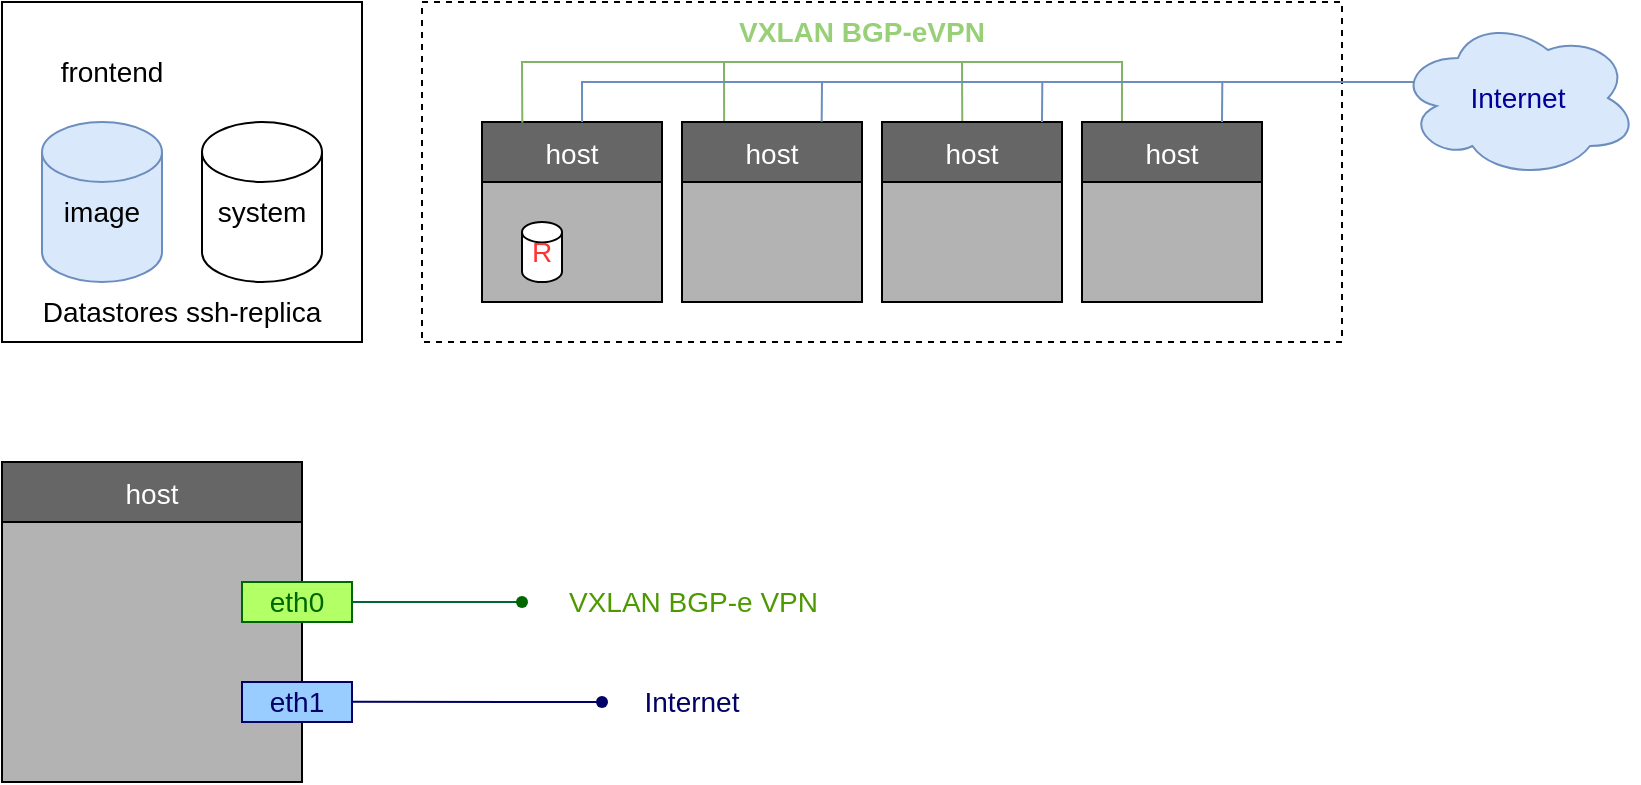 <mxfile version="17.4.2" type="device"><diagram name="Page-1" id="c7558073-3199-34d8-9f00-42111426c3f3"><mxGraphModel dx="1648" dy="859" grid="1" gridSize="10" guides="1" tooltips="1" connect="1" arrows="1" fold="1" page="1" pageScale="1" pageWidth="826" pageHeight="1169" background="none" math="0" shadow="0"><root><mxCell id="0"/><mxCell id="1" parent="0"/><mxCell id="vwM5-7jpCKJgnwvIf44u-102" value="" style="rounded=0;whiteSpace=wrap;html=1;" parent="1" vertex="1"><mxGeometry x="40" y="30" width="180" height="170" as="geometry"/></mxCell><mxCell id="vwM5-7jpCKJgnwvIf44u-103" value="" style="rounded=0;whiteSpace=wrap;html=1;dashed=1;" parent="1" vertex="1"><mxGeometry x="250" y="30" width="460" height="170" as="geometry"/></mxCell><mxCell id="vwM5-7jpCKJgnwvIf44u-104" value="" style="ellipse;shape=cloud;whiteSpace=wrap;html=1;fillColor=#dae8fc;strokeColor=#6c8ebf;" parent="1" vertex="1"><mxGeometry x="738" y="38" width="120" height="80" as="geometry"/></mxCell><mxCell id="vwM5-7jpCKJgnwvIf44u-105" value="" style="shape=cylinder3;whiteSpace=wrap;html=1;boundedLbl=1;backgroundOutline=1;size=15;fillColor=#dae8fc;strokeColor=#6c8ebf;" parent="1" vertex="1"><mxGeometry x="60" y="90" width="60" height="80" as="geometry"/></mxCell><mxCell id="vwM5-7jpCKJgnwvIf44u-106" value="" style="shape=cylinder3;whiteSpace=wrap;html=1;boundedLbl=1;backgroundOutline=1;size=15;" parent="1" vertex="1"><mxGeometry x="140" y="90" width="60" height="80" as="geometry"/></mxCell><mxCell id="vwM5-7jpCKJgnwvIf44u-107" value="frontend" style="text;html=1;strokeColor=none;fillColor=none;align=center;verticalAlign=middle;whiteSpace=wrap;rounded=0;fontSize=14;fontFamily=Helvetica;" parent="1" vertex="1"><mxGeometry x="60" y="50" width="70" height="30" as="geometry"/></mxCell><mxCell id="vwM5-7jpCKJgnwvIf44u-108" value="Datastores ssh-replica" style="text;html=1;strokeColor=none;fillColor=none;align=center;verticalAlign=middle;whiteSpace=wrap;rounded=0;fontSize=14;fontFamily=Helvetica;" parent="1" vertex="1"><mxGeometry x="40" y="170" width="180" height="30" as="geometry"/></mxCell><mxCell id="vwM5-7jpCKJgnwvIf44u-109" value="image" style="text;html=1;strokeColor=none;fillColor=none;align=center;verticalAlign=middle;whiteSpace=wrap;rounded=0;fontSize=14;fontFamily=Helvetica;" parent="1" vertex="1"><mxGeometry x="55" y="120" width="70" height="30" as="geometry"/></mxCell><mxCell id="vwM5-7jpCKJgnwvIf44u-110" value="system" style="text;html=1;strokeColor=none;fillColor=none;align=center;verticalAlign=middle;whiteSpace=wrap;rounded=0;fontSize=14;fontFamily=Helvetica;" parent="1" vertex="1"><mxGeometry x="135" y="120" width="70" height="30" as="geometry"/></mxCell><mxCell id="vwM5-7jpCKJgnwvIf44u-111" value="host" style="swimlane;fontStyle=0;childLayout=stackLayout;horizontal=1;startSize=30;horizontalStack=0;resizeParent=1;resizeParentMax=0;resizeLast=0;collapsible=1;marginBottom=0;fontFamily=Helvetica;fontSize=14;fillColor=#666666;fontColor=#FFFFFF;" parent="1" vertex="1"><mxGeometry x="280" y="90" width="90" height="90" as="geometry"/></mxCell><mxCell id="y7q42FF9a2ujbez160hJ-21" value="" style="whiteSpace=wrap;html=1;fontFamily=Helvetica;fontSize=14;fontColor=#FFFFFF;strokeColor=#000000;fillColor=#B3B3B3;" parent="vwM5-7jpCKJgnwvIf44u-111" vertex="1"><mxGeometry y="30" width="90" height="60" as="geometry"/></mxCell><mxCell id="vwM5-7jpCKJgnwvIf44u-116" value="" style="shape=cylinder3;whiteSpace=wrap;html=1;boundedLbl=1;backgroundOutline=1;size=5.094;fontFamily=Helvetica;fontSize=14;" parent="1" vertex="1"><mxGeometry x="300" y="140" width="20" height="30" as="geometry"/></mxCell><mxCell id="vwM5-7jpCKJgnwvIf44u-131" value="" style="endArrow=none;html=1;rounded=0;fontFamily=Helvetica;fontSize=14;entryX=0.222;entryY=0;entryDx=0;entryDy=0;entryPerimeter=0;exitX=0.224;exitY=0.004;exitDx=0;exitDy=0;exitPerimeter=0;fillColor=#d5e8d4;strokeColor=#82b366;" parent="1" source="vwM5-7jpCKJgnwvIf44u-111" edge="1"><mxGeometry width="50" height="50" relative="1" as="geometry"><mxPoint x="302" y="90" as="sourcePoint"/><mxPoint x="599.98" y="90" as="targetPoint"/><Array as="points"><mxPoint x="300" y="60"/><mxPoint x="600" y="60"/></Array></mxGeometry></mxCell><mxCell id="vwM5-7jpCKJgnwvIf44u-132" value="" style="endArrow=none;html=1;rounded=0;fontFamily=Helvetica;fontSize=14;exitX=0.223;exitY=0.001;exitDx=0;exitDy=0;exitPerimeter=0;fillColor=#d5e8d4;strokeColor=#82b366;" parent="1" edge="1"><mxGeometry width="50" height="50" relative="1" as="geometry"><mxPoint x="401.07" y="90.1" as="sourcePoint"/><mxPoint x="401" y="60" as="targetPoint"/></mxGeometry></mxCell><mxCell id="vwM5-7jpCKJgnwvIf44u-133" value="" style="endArrow=none;html=1;rounded=0;fontFamily=Helvetica;fontSize=14;exitX=0.446;exitY=-0.004;exitDx=0;exitDy=0;exitPerimeter=0;fillColor=#d5e8d4;strokeColor=#82b366;" parent="1" edge="1"><mxGeometry width="50" height="50" relative="1" as="geometry"><mxPoint x="520.14" y="89.6" as="sourcePoint"/><mxPoint x="520" y="60" as="targetPoint"/></mxGeometry></mxCell><mxCell id="y7q42FF9a2ujbez160hJ-1" value="&lt;font color=&quot;#000099&quot;&gt;Internet&lt;/font&gt;" style="text;html=1;strokeColor=none;fillColor=none;align=center;verticalAlign=middle;whiteSpace=wrap;rounded=0;dashed=1;fontFamily=Helvetica;fontSize=14;" parent="1" vertex="1"><mxGeometry x="768" y="63" width="60" height="30" as="geometry"/></mxCell><mxCell id="y7q42FF9a2ujbez160hJ-22" value="host" style="swimlane;fontStyle=0;childLayout=stackLayout;horizontal=1;startSize=30;horizontalStack=0;resizeParent=1;resizeParentMax=0;resizeLast=0;collapsible=1;marginBottom=0;fontFamily=Helvetica;fontSize=14;fillColor=#666666;fontColor=#FFFFFF;" parent="1" vertex="1"><mxGeometry x="380" y="90" width="90" height="90" as="geometry"/></mxCell><mxCell id="y7q42FF9a2ujbez160hJ-23" value="" style="whiteSpace=wrap;html=1;fontFamily=Helvetica;fontSize=14;fontColor=#FFFFFF;strokeColor=#000000;fillColor=#B3B3B3;" parent="y7q42FF9a2ujbez160hJ-22" vertex="1"><mxGeometry y="30" width="90" height="60" as="geometry"/></mxCell><mxCell id="y7q42FF9a2ujbez160hJ-25" value="host" style="swimlane;fontStyle=0;childLayout=stackLayout;horizontal=1;startSize=30;horizontalStack=0;resizeParent=1;resizeParentMax=0;resizeLast=0;collapsible=1;marginBottom=0;fontFamily=Helvetica;fontSize=14;fillColor=#666666;fontColor=#FFFFFF;" parent="1" vertex="1"><mxGeometry x="480" y="90" width="90" height="90" as="geometry"/></mxCell><mxCell id="y7q42FF9a2ujbez160hJ-26" value="" style="whiteSpace=wrap;html=1;fontFamily=Helvetica;fontSize=14;fontColor=#FFFFFF;strokeColor=#000000;fillColor=#B3B3B3;" parent="y7q42FF9a2ujbez160hJ-25" vertex="1"><mxGeometry y="30" width="90" height="60" as="geometry"/></mxCell><mxCell id="y7q42FF9a2ujbez160hJ-28" value="host" style="swimlane;fontStyle=0;childLayout=stackLayout;horizontal=1;startSize=30;horizontalStack=0;resizeParent=1;resizeParentMax=0;resizeLast=0;collapsible=1;marginBottom=0;fontFamily=Helvetica;fontSize=14;fillColor=#666666;fontColor=#FFFFFF;" parent="1" vertex="1"><mxGeometry x="580" y="90" width="90" height="90" as="geometry"/></mxCell><mxCell id="y7q42FF9a2ujbez160hJ-29" value="" style="whiteSpace=wrap;html=1;fontFamily=Helvetica;fontSize=14;fontColor=#FFFFFF;strokeColor=#000000;fillColor=#B3B3B3;" parent="y7q42FF9a2ujbez160hJ-28" vertex="1"><mxGeometry y="30" width="90" height="60" as="geometry"/></mxCell><mxCell id="y7q42FF9a2ujbez160hJ-31" value="&lt;font color=&quot;#ff3333&quot;&gt;R&lt;/font&gt;" style="text;html=1;strokeColor=none;fillColor=none;align=center;verticalAlign=middle;whiteSpace=wrap;rounded=0;fontFamily=Helvetica;fontSize=14;fontColor=#FFFFFF;" parent="1" vertex="1"><mxGeometry x="300" y="140" width="20" height="30" as="geometry"/></mxCell><mxCell id="y7q42FF9a2ujbez160hJ-34" value="" style="endArrow=none;html=1;rounded=0;fontFamily=Helvetica;fontSize=14;fontColor=#FF3333;exitX=0.556;exitY=0;exitDx=0;exitDy=0;exitPerimeter=0;fillColor=#dae8fc;strokeColor=#6c8ebf;entryX=0.07;entryY=0.4;entryDx=0;entryDy=0;entryPerimeter=0;" parent="1" source="vwM5-7jpCKJgnwvIf44u-111" target="vwM5-7jpCKJgnwvIf44u-104" edge="1"><mxGeometry width="50" height="50" relative="1" as="geometry"><mxPoint x="450" y="110" as="sourcePoint"/><mxPoint x="740" y="40" as="targetPoint"/><Array as="points"><mxPoint x="330" y="70"/></Array></mxGeometry></mxCell><mxCell id="y7q42FF9a2ujbez160hJ-35" value="" style="endArrow=none;html=1;rounded=0;fontFamily=Helvetica;fontSize=14;fontColor=#FF3333;exitX=0.776;exitY=-0.001;exitDx=0;exitDy=0;exitPerimeter=0;fillColor=#dae8fc;strokeColor=#6c8ebf;" parent="1" source="y7q42FF9a2ujbez160hJ-22" edge="1"><mxGeometry width="50" height="50" relative="1" as="geometry"><mxPoint x="560" y="110" as="sourcePoint"/><mxPoint x="450" y="70" as="targetPoint"/></mxGeometry></mxCell><mxCell id="y7q42FF9a2ujbez160hJ-36" value="" style="endArrow=none;html=1;rounded=0;fontFamily=Helvetica;fontSize=14;fontColor=#FF3333;exitX=0.776;exitY=-0.001;exitDx=0;exitDy=0;exitPerimeter=0;fillColor=#dae8fc;strokeColor=#6c8ebf;" parent="1" edge="1"><mxGeometry width="50" height="50" relative="1" as="geometry"><mxPoint x="560" y="90" as="sourcePoint"/><mxPoint x="560.16" y="70.09" as="targetPoint"/></mxGeometry></mxCell><mxCell id="y7q42FF9a2ujbez160hJ-37" value="" style="endArrow=none;html=1;rounded=0;fontFamily=Helvetica;fontSize=14;fontColor=#FF3333;exitX=0.776;exitY=-0.001;exitDx=0;exitDy=0;exitPerimeter=0;fillColor=#dae8fc;strokeColor=#6c8ebf;" parent="1" edge="1"><mxGeometry width="50" height="50" relative="1" as="geometry"><mxPoint x="650" y="90" as="sourcePoint"/><mxPoint x="650.16" y="70.09" as="targetPoint"/></mxGeometry></mxCell><mxCell id="y7q42FF9a2ujbez160hJ-42" value="&lt;font color=&quot;#97d077&quot;&gt;&lt;b&gt;VXLAN BGP-eVPN&lt;/b&gt;&lt;/font&gt;" style="text;html=1;strokeColor=none;fillColor=none;align=center;verticalAlign=middle;whiteSpace=wrap;rounded=0;fontFamily=Helvetica;fontSize=14;" parent="1" vertex="1"><mxGeometry x="400" y="30" width="140" height="30" as="geometry"/></mxCell><mxCell id="ud7cf7oiU38S9z7gwjqg-1" value="host" style="swimlane;fontStyle=0;childLayout=stackLayout;horizontal=1;startSize=30;horizontalStack=0;resizeParent=1;resizeParentMax=0;resizeLast=0;collapsible=1;marginBottom=0;fontFamily=Helvetica;fontSize=14;fillColor=#666666;fontColor=#FFFFFF;" parent="1" vertex="1"><mxGeometry x="40" y="260" width="150" height="160" as="geometry"/></mxCell><mxCell id="ud7cf7oiU38S9z7gwjqg-2" value="" style="whiteSpace=wrap;html=1;fontFamily=Helvetica;fontSize=14;fontColor=#FFFFFF;strokeColor=#000000;fillColor=#B3B3B3;" parent="ud7cf7oiU38S9z7gwjqg-1" vertex="1"><mxGeometry y="30" width="150" height="130" as="geometry"/></mxCell><mxCell id="ud7cf7oiU38S9z7gwjqg-4" value="&lt;font color=&quot;#006600&quot; style=&quot;font-size: 14px&quot;&gt;eth0&lt;/font&gt;" style="rounded=0;whiteSpace=wrap;html=1;strokeColor=#006600;fillColor=#B3FF66;shadow=0;" parent="1" vertex="1"><mxGeometry x="160" y="320" width="55" height="20" as="geometry"/></mxCell><mxCell id="ud7cf7oiU38S9z7gwjqg-5" value="&lt;font color=&quot;#000066&quot;&gt;&lt;font style=&quot;font-size: 14px&quot;&gt;eth1&lt;/font&gt;&lt;br&gt;&lt;/font&gt;" style="rounded=0;whiteSpace=wrap;html=1;strokeColor=#000066;fillColor=#99CCFF;shadow=0;" parent="1" vertex="1"><mxGeometry x="160" y="370" width="55" height="20" as="geometry"/></mxCell><mxCell id="ud7cf7oiU38S9z7gwjqg-6" value="&lt;font style=&quot;font-size: 14px&quot;&gt;Internet&lt;/font&gt;" style="text;html=1;strokeColor=none;fillColor=none;align=center;verticalAlign=middle;whiteSpace=wrap;rounded=0;shadow=0;fontColor=#000066;" parent="1" vertex="1"><mxGeometry x="340" y="365" width="90" height="30" as="geometry"/></mxCell><mxCell id="ud7cf7oiU38S9z7gwjqg-7" value="&lt;font color=&quot;#4d9900&quot; style=&quot;font-size: 14px&quot;&gt;&amp;nbsp;VXLAN BGP-e VPN&lt;/font&gt;" style="text;html=1;strokeColor=none;fillColor=none;align=right;verticalAlign=middle;whiteSpace=wrap;rounded=0;shadow=0;fontColor=#000066;" parent="1" vertex="1"><mxGeometry x="300" y="315" width="150" height="30" as="geometry"/></mxCell><mxCell id="ud7cf7oiU38S9z7gwjqg-9" value="" style="endArrow=none;html=1;rounded=0;fontColor=#4D9900;entryX=0;entryY=0.5;entryDx=0;entryDy=0;exitX=1;exitY=0.5;exitDx=0;exitDy=0;strokeColor=#006633;" parent="1" source="ud7cf7oiU38S9z7gwjqg-4" target="ud7cf7oiU38S9z7gwjqg-7" edge="1"><mxGeometry width="50" height="50" relative="1" as="geometry"><mxPoint x="220" y="330" as="sourcePoint"/><mxPoint x="700" y="380" as="targetPoint"/></mxGeometry></mxCell><mxCell id="ud7cf7oiU38S9z7gwjqg-10" value="" style="endArrow=none;html=1;rounded=0;fontColor=#4D9900;entryX=0;entryY=0.5;entryDx=0;entryDy=0;exitX=1;exitY=0.5;exitDx=0;exitDy=0;strokeColor=#000066;" parent="1" target="ud7cf7oiU38S9z7gwjqg-6" edge="1"><mxGeometry width="50" height="50" relative="1" as="geometry"><mxPoint x="215" y="379.89" as="sourcePoint"/><mxPoint x="300" y="379.89" as="targetPoint"/></mxGeometry></mxCell><mxCell id="ud7cf7oiU38S9z7gwjqg-12" value="" style="shape=waypoint;sketch=0;fillStyle=solid;size=6;pointerEvents=1;points=[];fillColor=none;resizable=0;rotatable=0;perimeter=centerPerimeter;snapToPoint=1;shadow=0;fontColor=#4D9900;strokeColor=#006600;" parent="1" vertex="1"><mxGeometry x="280" y="310" width="40" height="40" as="geometry"/></mxCell><mxCell id="ud7cf7oiU38S9z7gwjqg-13" value="" style="shape=waypoint;sketch=0;fillStyle=solid;size=6;pointerEvents=1;points=[];fillColor=none;resizable=0;rotatable=0;perimeter=centerPerimeter;snapToPoint=1;shadow=0;fontColor=#4D9900;strokeColor=#000066;" parent="1" vertex="1"><mxGeometry x="320" y="360" width="40" height="40" as="geometry"/></mxCell></root></mxGraphModel></diagram></mxfile>